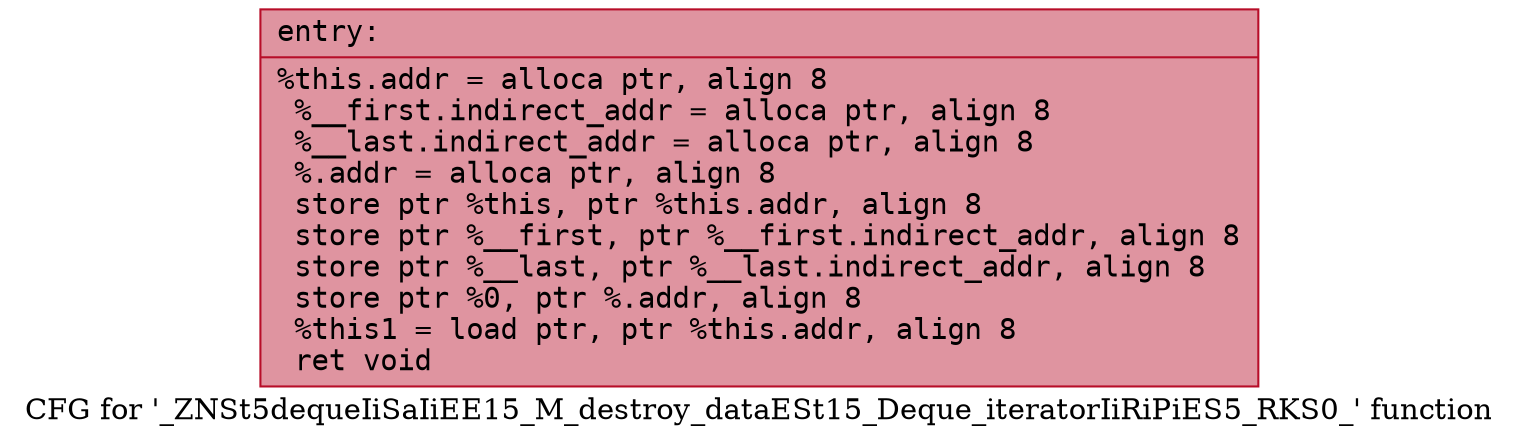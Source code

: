 digraph "CFG for '_ZNSt5dequeIiSaIiEE15_M_destroy_dataESt15_Deque_iteratorIiRiPiES5_RKS0_' function" {
	label="CFG for '_ZNSt5dequeIiSaIiEE15_M_destroy_dataESt15_Deque_iteratorIiRiPiES5_RKS0_' function";

	Node0x560dca0c2490 [shape=record,color="#b70d28ff", style=filled, fillcolor="#b70d2870" fontname="Courier",label="{entry:\l|  %this.addr = alloca ptr, align 8\l  %__first.indirect_addr = alloca ptr, align 8\l  %__last.indirect_addr = alloca ptr, align 8\l  %.addr = alloca ptr, align 8\l  store ptr %this, ptr %this.addr, align 8\l  store ptr %__first, ptr %__first.indirect_addr, align 8\l  store ptr %__last, ptr %__last.indirect_addr, align 8\l  store ptr %0, ptr %.addr, align 8\l  %this1 = load ptr, ptr %this.addr, align 8\l  ret void\l}"];
}
